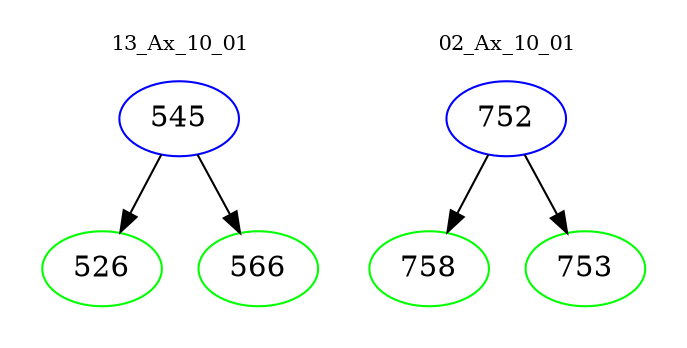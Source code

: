 digraph{
subgraph cluster_0 {
color = white
label = "13_Ax_10_01";
fontsize=10;
T0_545 [label="545", color="blue"]
T0_545 -> T0_526 [color="black"]
T0_526 [label="526", color="green"]
T0_545 -> T0_566 [color="black"]
T0_566 [label="566", color="green"]
}
subgraph cluster_1 {
color = white
label = "02_Ax_10_01";
fontsize=10;
T1_752 [label="752", color="blue"]
T1_752 -> T1_758 [color="black"]
T1_758 [label="758", color="green"]
T1_752 -> T1_753 [color="black"]
T1_753 [label="753", color="green"]
}
}

